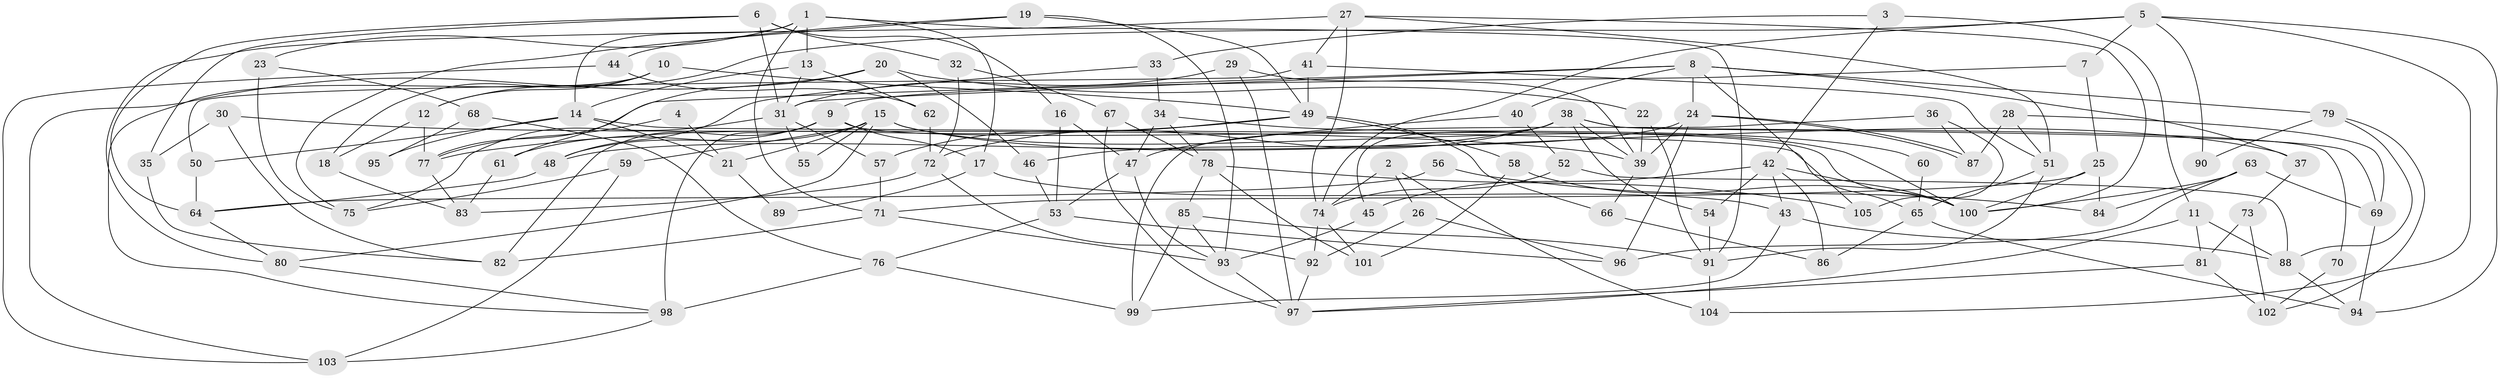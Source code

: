 // coarse degree distribution, {10: 0.0136986301369863, 3: 0.273972602739726, 4: 0.2328767123287671, 8: 0.0958904109589041, 6: 0.0547945205479452, 7: 0.0821917808219178, 5: 0.1232876712328767, 9: 0.0273972602739726, 11: 0.0136986301369863, 2: 0.0821917808219178}
// Generated by graph-tools (version 1.1) at 2025/52/02/27/25 19:52:09]
// undirected, 105 vertices, 210 edges
graph export_dot {
graph [start="1"]
  node [color=gray90,style=filled];
  1;
  2;
  3;
  4;
  5;
  6;
  7;
  8;
  9;
  10;
  11;
  12;
  13;
  14;
  15;
  16;
  17;
  18;
  19;
  20;
  21;
  22;
  23;
  24;
  25;
  26;
  27;
  28;
  29;
  30;
  31;
  32;
  33;
  34;
  35;
  36;
  37;
  38;
  39;
  40;
  41;
  42;
  43;
  44;
  45;
  46;
  47;
  48;
  49;
  50;
  51;
  52;
  53;
  54;
  55;
  56;
  57;
  58;
  59;
  60;
  61;
  62;
  63;
  64;
  65;
  66;
  67;
  68;
  69;
  70;
  71;
  72;
  73;
  74;
  75;
  76;
  77;
  78;
  79;
  80;
  81;
  82;
  83;
  84;
  85;
  86;
  87;
  88;
  89;
  90;
  91;
  92;
  93;
  94;
  95;
  96;
  97;
  98;
  99;
  100;
  101;
  102;
  103;
  104;
  105;
  1 -- 17;
  1 -- 14;
  1 -- 13;
  1 -- 23;
  1 -- 71;
  1 -- 91;
  2 -- 74;
  2 -- 104;
  2 -- 26;
  3 -- 11;
  3 -- 42;
  3 -- 33;
  4 -- 21;
  4 -- 77;
  5 -- 12;
  5 -- 74;
  5 -- 7;
  5 -- 90;
  5 -- 94;
  5 -- 104;
  6 -- 32;
  6 -- 31;
  6 -- 16;
  6 -- 35;
  6 -- 64;
  7 -- 25;
  7 -- 9;
  8 -- 24;
  8 -- 77;
  8 -- 31;
  8 -- 37;
  8 -- 40;
  8 -- 79;
  8 -- 105;
  9 -- 48;
  9 -- 17;
  9 -- 82;
  9 -- 98;
  9 -- 100;
  10 -- 98;
  10 -- 49;
  10 -- 12;
  10 -- 18;
  11 -- 97;
  11 -- 81;
  11 -- 88;
  12 -- 77;
  12 -- 18;
  13 -- 31;
  13 -- 14;
  13 -- 62;
  14 -- 50;
  14 -- 21;
  14 -- 65;
  14 -- 95;
  15 -- 61;
  15 -- 100;
  15 -- 21;
  15 -- 37;
  15 -- 55;
  15 -- 59;
  15 -- 80;
  16 -- 53;
  16 -- 47;
  17 -- 43;
  17 -- 89;
  18 -- 83;
  19 -- 44;
  19 -- 93;
  19 -- 49;
  19 -- 75;
  20 -- 103;
  20 -- 46;
  20 -- 22;
  20 -- 61;
  21 -- 89;
  22 -- 91;
  22 -- 39;
  23 -- 75;
  23 -- 68;
  24 -- 87;
  24 -- 87;
  24 -- 39;
  24 -- 46;
  24 -- 96;
  25 -- 71;
  25 -- 100;
  25 -- 84;
  26 -- 96;
  26 -- 92;
  27 -- 51;
  27 -- 80;
  27 -- 41;
  27 -- 74;
  27 -- 100;
  28 -- 87;
  28 -- 51;
  28 -- 69;
  29 -- 97;
  29 -- 39;
  29 -- 31;
  30 -- 39;
  30 -- 82;
  30 -- 35;
  31 -- 55;
  31 -- 57;
  31 -- 75;
  32 -- 72;
  32 -- 67;
  33 -- 48;
  33 -- 34;
  34 -- 47;
  34 -- 60;
  34 -- 78;
  35 -- 82;
  36 -- 105;
  36 -- 99;
  36 -- 87;
  37 -- 73;
  38 -- 45;
  38 -- 54;
  38 -- 39;
  38 -- 48;
  38 -- 69;
  38 -- 70;
  38 -- 72;
  39 -- 66;
  40 -- 52;
  40 -- 47;
  41 -- 49;
  41 -- 50;
  41 -- 51;
  42 -- 100;
  42 -- 86;
  42 -- 43;
  42 -- 45;
  42 -- 54;
  43 -- 88;
  43 -- 99;
  44 -- 62;
  44 -- 103;
  45 -- 93;
  46 -- 53;
  47 -- 53;
  47 -- 93;
  48 -- 64;
  49 -- 57;
  49 -- 58;
  49 -- 66;
  49 -- 77;
  50 -- 64;
  51 -- 65;
  51 -- 91;
  52 -- 88;
  52 -- 74;
  53 -- 96;
  53 -- 76;
  54 -- 91;
  56 -- 64;
  56 -- 84;
  57 -- 71;
  58 -- 100;
  58 -- 101;
  59 -- 75;
  59 -- 103;
  60 -- 65;
  61 -- 83;
  62 -- 72;
  63 -- 100;
  63 -- 69;
  63 -- 84;
  63 -- 96;
  64 -- 80;
  65 -- 94;
  65 -- 86;
  66 -- 86;
  67 -- 78;
  67 -- 97;
  68 -- 76;
  68 -- 95;
  69 -- 94;
  70 -- 102;
  71 -- 82;
  71 -- 93;
  72 -- 92;
  72 -- 83;
  73 -- 102;
  73 -- 81;
  74 -- 101;
  74 -- 92;
  76 -- 99;
  76 -- 98;
  77 -- 83;
  78 -- 85;
  78 -- 101;
  78 -- 105;
  79 -- 88;
  79 -- 90;
  79 -- 102;
  80 -- 98;
  81 -- 97;
  81 -- 102;
  85 -- 91;
  85 -- 93;
  85 -- 99;
  88 -- 94;
  91 -- 104;
  92 -- 97;
  93 -- 97;
  98 -- 103;
}
